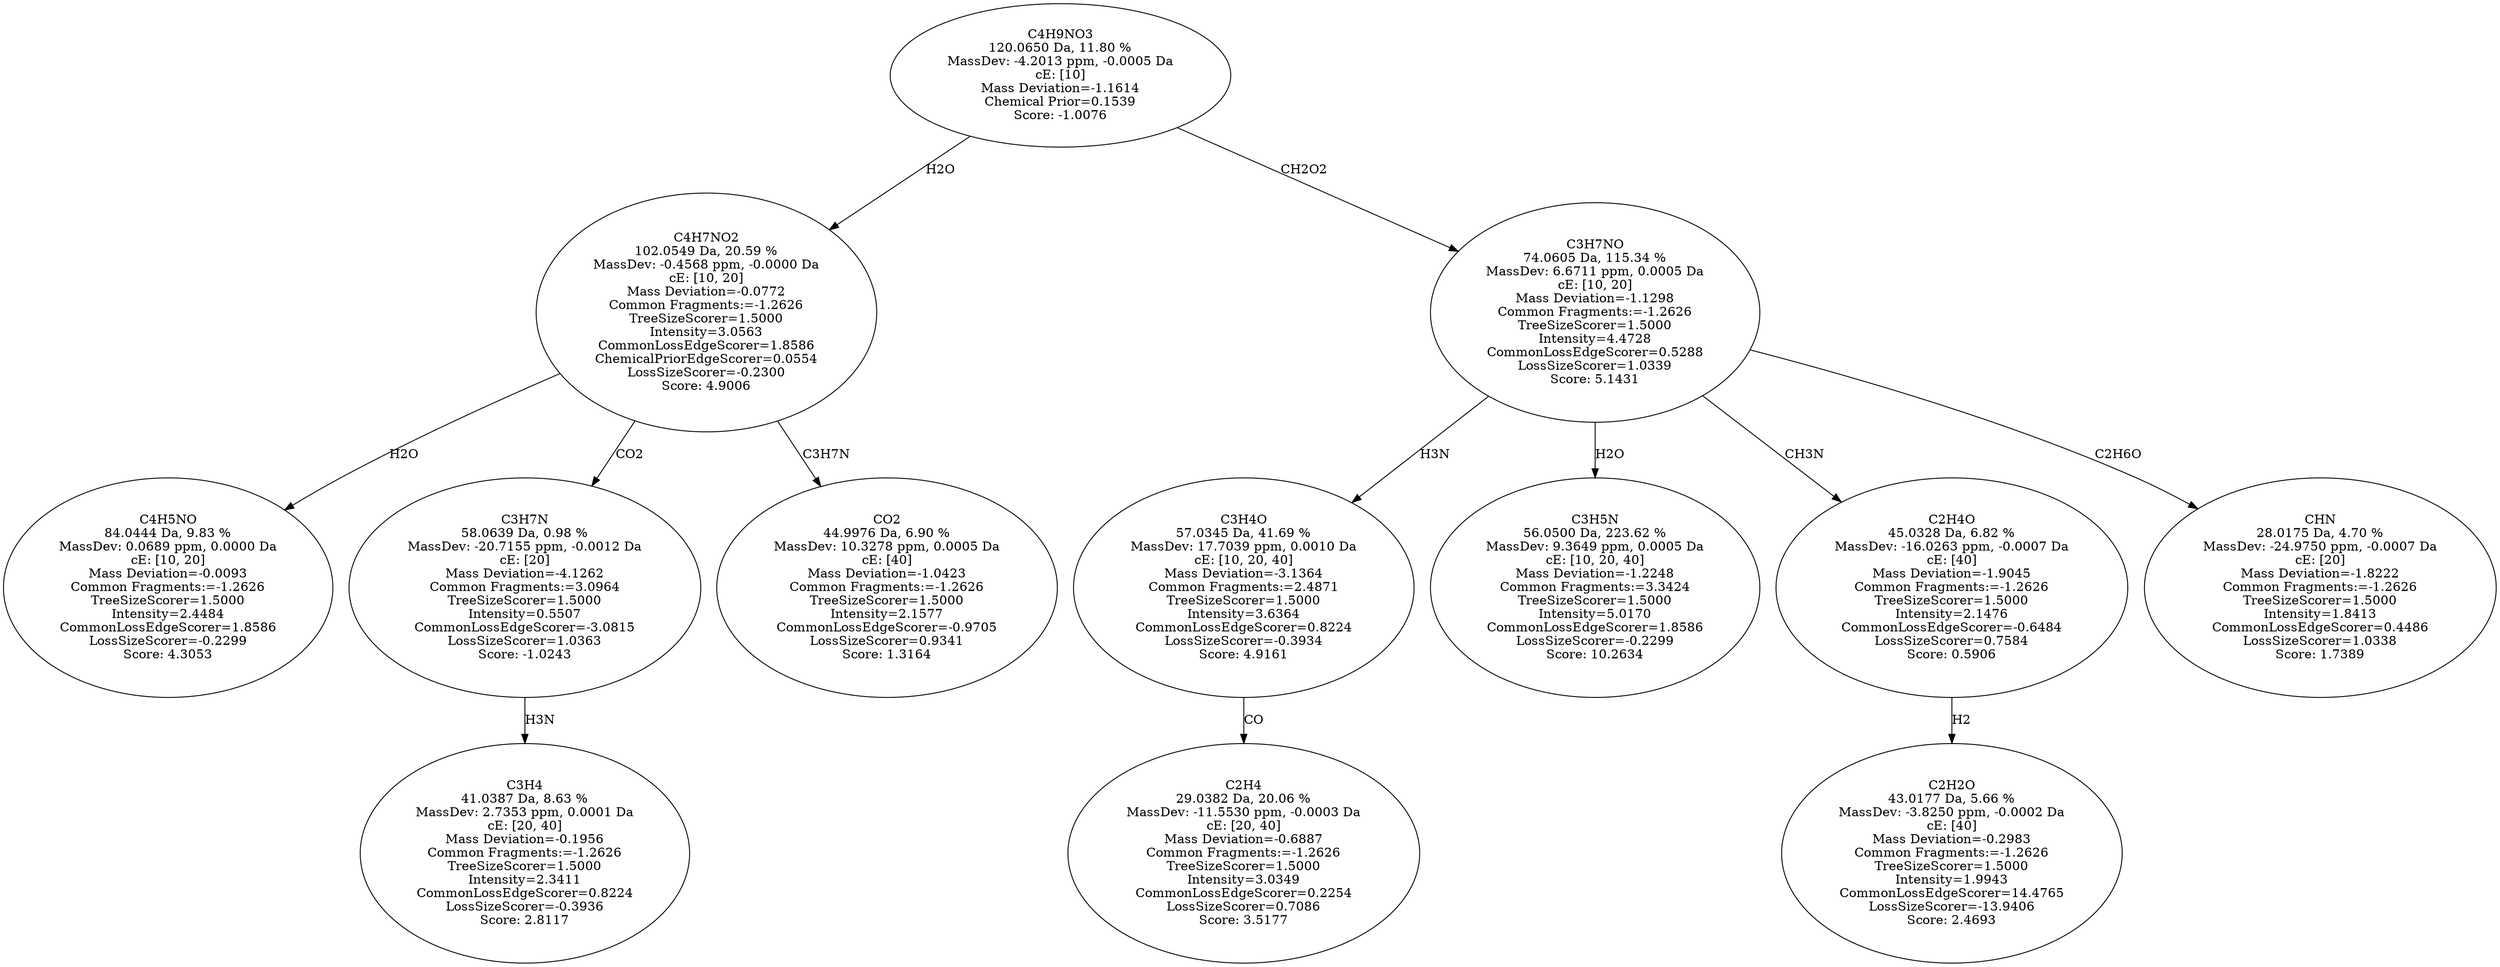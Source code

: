 strict digraph {
v1 [label="C4H5NO\n84.0444 Da, 9.83 %\nMassDev: 0.0689 ppm, 0.0000 Da\ncE: [10, 20]\nMass Deviation=-0.0093\nCommon Fragments:=-1.2626\nTreeSizeScorer=1.5000\nIntensity=2.4484\nCommonLossEdgeScorer=1.8586\nLossSizeScorer=-0.2299\nScore: 4.3053"];
v2 [label="C3H4\n41.0387 Da, 8.63 %\nMassDev: 2.7353 ppm, 0.0001 Da\ncE: [20, 40]\nMass Deviation=-0.1956\nCommon Fragments:=-1.2626\nTreeSizeScorer=1.5000\nIntensity=2.3411\nCommonLossEdgeScorer=0.8224\nLossSizeScorer=-0.3936\nScore: 2.8117"];
v3 [label="C3H7N\n58.0639 Da, 0.98 %\nMassDev: -20.7155 ppm, -0.0012 Da\ncE: [20]\nMass Deviation=-4.1262\nCommon Fragments:=3.0964\nTreeSizeScorer=1.5000\nIntensity=0.5507\nCommonLossEdgeScorer=-3.0815\nLossSizeScorer=1.0363\nScore: -1.0243"];
v4 [label="CO2\n44.9976 Da, 6.90 %\nMassDev: 10.3278 ppm, 0.0005 Da\ncE: [40]\nMass Deviation=-1.0423\nCommon Fragments:=-1.2626\nTreeSizeScorer=1.5000\nIntensity=2.1577\nCommonLossEdgeScorer=-0.9705\nLossSizeScorer=0.9341\nScore: 1.3164"];
v5 [label="C4H7NO2\n102.0549 Da, 20.59 %\nMassDev: -0.4568 ppm, -0.0000 Da\ncE: [10, 20]\nMass Deviation=-0.0772\nCommon Fragments:=-1.2626\nTreeSizeScorer=1.5000\nIntensity=3.0563\nCommonLossEdgeScorer=1.8586\nChemicalPriorEdgeScorer=0.0554\nLossSizeScorer=-0.2300\nScore: 4.9006"];
v6 [label="C2H4\n29.0382 Da, 20.06 %\nMassDev: -11.5530 ppm, -0.0003 Da\ncE: [20, 40]\nMass Deviation=-0.6887\nCommon Fragments:=-1.2626\nTreeSizeScorer=1.5000\nIntensity=3.0349\nCommonLossEdgeScorer=0.2254\nLossSizeScorer=0.7086\nScore: 3.5177"];
v7 [label="C3H4O\n57.0345 Da, 41.69 %\nMassDev: 17.7039 ppm, 0.0010 Da\ncE: [10, 20, 40]\nMass Deviation=-3.1364\nCommon Fragments:=2.4871\nTreeSizeScorer=1.5000\nIntensity=3.6364\nCommonLossEdgeScorer=0.8224\nLossSizeScorer=-0.3934\nScore: 4.9161"];
v8 [label="C3H5N\n56.0500 Da, 223.62 %\nMassDev: 9.3649 ppm, 0.0005 Da\ncE: [10, 20, 40]\nMass Deviation=-1.2248\nCommon Fragments:=3.3424\nTreeSizeScorer=1.5000\nIntensity=5.0170\nCommonLossEdgeScorer=1.8586\nLossSizeScorer=-0.2299\nScore: 10.2634"];
v9 [label="C2H2O\n43.0177 Da, 5.66 %\nMassDev: -3.8250 ppm, -0.0002 Da\ncE: [40]\nMass Deviation=-0.2983\nCommon Fragments:=-1.2626\nTreeSizeScorer=1.5000\nIntensity=1.9943\nCommonLossEdgeScorer=14.4765\nLossSizeScorer=-13.9406\nScore: 2.4693"];
v10 [label="C2H4O\n45.0328 Da, 6.82 %\nMassDev: -16.0263 ppm, -0.0007 Da\ncE: [40]\nMass Deviation=-1.9045\nCommon Fragments:=-1.2626\nTreeSizeScorer=1.5000\nIntensity=2.1476\nCommonLossEdgeScorer=-0.6484\nLossSizeScorer=0.7584\nScore: 0.5906"];
v11 [label="CHN\n28.0175 Da, 4.70 %\nMassDev: -24.9750 ppm, -0.0007 Da\ncE: [20]\nMass Deviation=-1.8222\nCommon Fragments:=-1.2626\nTreeSizeScorer=1.5000\nIntensity=1.8413\nCommonLossEdgeScorer=0.4486\nLossSizeScorer=1.0338\nScore: 1.7389"];
v12 [label="C3H7NO\n74.0605 Da, 115.34 %\nMassDev: 6.6711 ppm, 0.0005 Da\ncE: [10, 20]\nMass Deviation=-1.1298\nCommon Fragments:=-1.2626\nTreeSizeScorer=1.5000\nIntensity=4.4728\nCommonLossEdgeScorer=0.5288\nLossSizeScorer=1.0339\nScore: 5.1431"];
v13 [label="C4H9NO3\n120.0650 Da, 11.80 %\nMassDev: -4.2013 ppm, -0.0005 Da\ncE: [10]\nMass Deviation=-1.1614\nChemical Prior=0.1539\nScore: -1.0076"];
v5 -> v1 [label="H2O"];
v3 -> v2 [label="H3N"];
v5 -> v3 [label="CO2"];
v5 -> v4 [label="C3H7N"];
v13 -> v5 [label="H2O"];
v7 -> v6 [label="CO"];
v12 -> v7 [label="H3N"];
v12 -> v8 [label="H2O"];
v10 -> v9 [label="H2"];
v12 -> v10 [label="CH3N"];
v12 -> v11 [label="C2H6O"];
v13 -> v12 [label="CH2O2"];
}